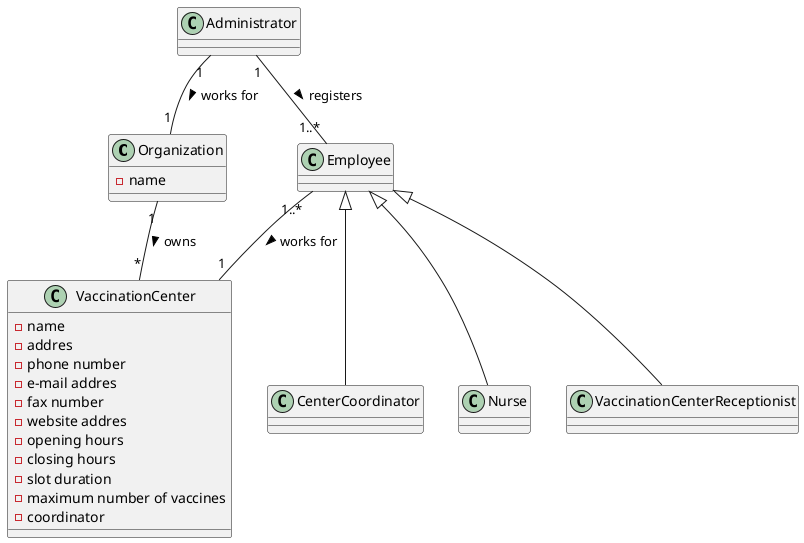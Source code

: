 @startuml
'https://plantuml.com/class-diagram
'class enumeration
class Organization
class VaccinationCenter
class CenterCoordinator  extends Employee
class Employee
class Nurse extends Employee
class VaccinationCenterReceptionist extends Employee
class Administrator

'class componets
class VaccinationCenter {
-name
-addres
-phone number
-e-mail addres
-fax number
-website addres
-opening hours
-closing hours
-slot duration
-maximum number of vaccines
-coordinator
}

class Organization {
-name
}

Organization "1" -- "*" VaccinationCenter : owns >
Administrator "1" -- "1" Organization : works for >
Employee "1..*" -- "1" VaccinationCenter : works for >
Administrator "1" -- "1..*" Employee : registers >

@enduml